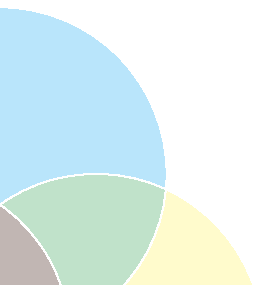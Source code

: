 \documentclass[border=5mm]{standalone}
\usepackage{luamplib}
\usepackage{fontspec}
\setmainfont{Helvetica}
\begin{document}
\mplibtextextlabel{enable}
\begin{mplibcode}
beginfig(1);

path C[], B[];

% arrange each circle so that point 0 is outside the others
C1 = fullcircle scaled 120 rotated 90 shifted 40 up;
C2 = C1 rotated 120;
C3 = C2 rotated 120;

B0 = buildcycle(C1, C2, C3);
B1 = buildcycle(C1, C2);
B2 = buildcycle(C2, C3);
B3 = buildcycle(C3, C1);

picture P;
for x=0 upto 1:
  for y=0 upto 1:
      P := image(
          s := 1/4 + x/2;
          k := 0 + y/4;
          fill C1 withcolor s*(1,0,0,k);
          fill C2 withcolor s*(0,1,0,k);
          fill C3 withcolor s*(0,0,1,k);
          fill B3 withcolor s*(1,0,1,k);
          fill B2 withcolor s*(0,1,1,k);
          fill B1 withcolor s*(1,1,0,k);
          fill B0 withcolor s*(1,1,1,k);
          undraw C1; undraw C2; undraw C3;
      ) shifted -(200x, 200y);
      draw P;
      label.bot(("shade: " & decimal s & ", k: " & decimal k)
                 infont "phvr8r", point 1/2 of bbox P);
  endfor
endfor
endfig;
\end{mplibcode}
\end{document}
